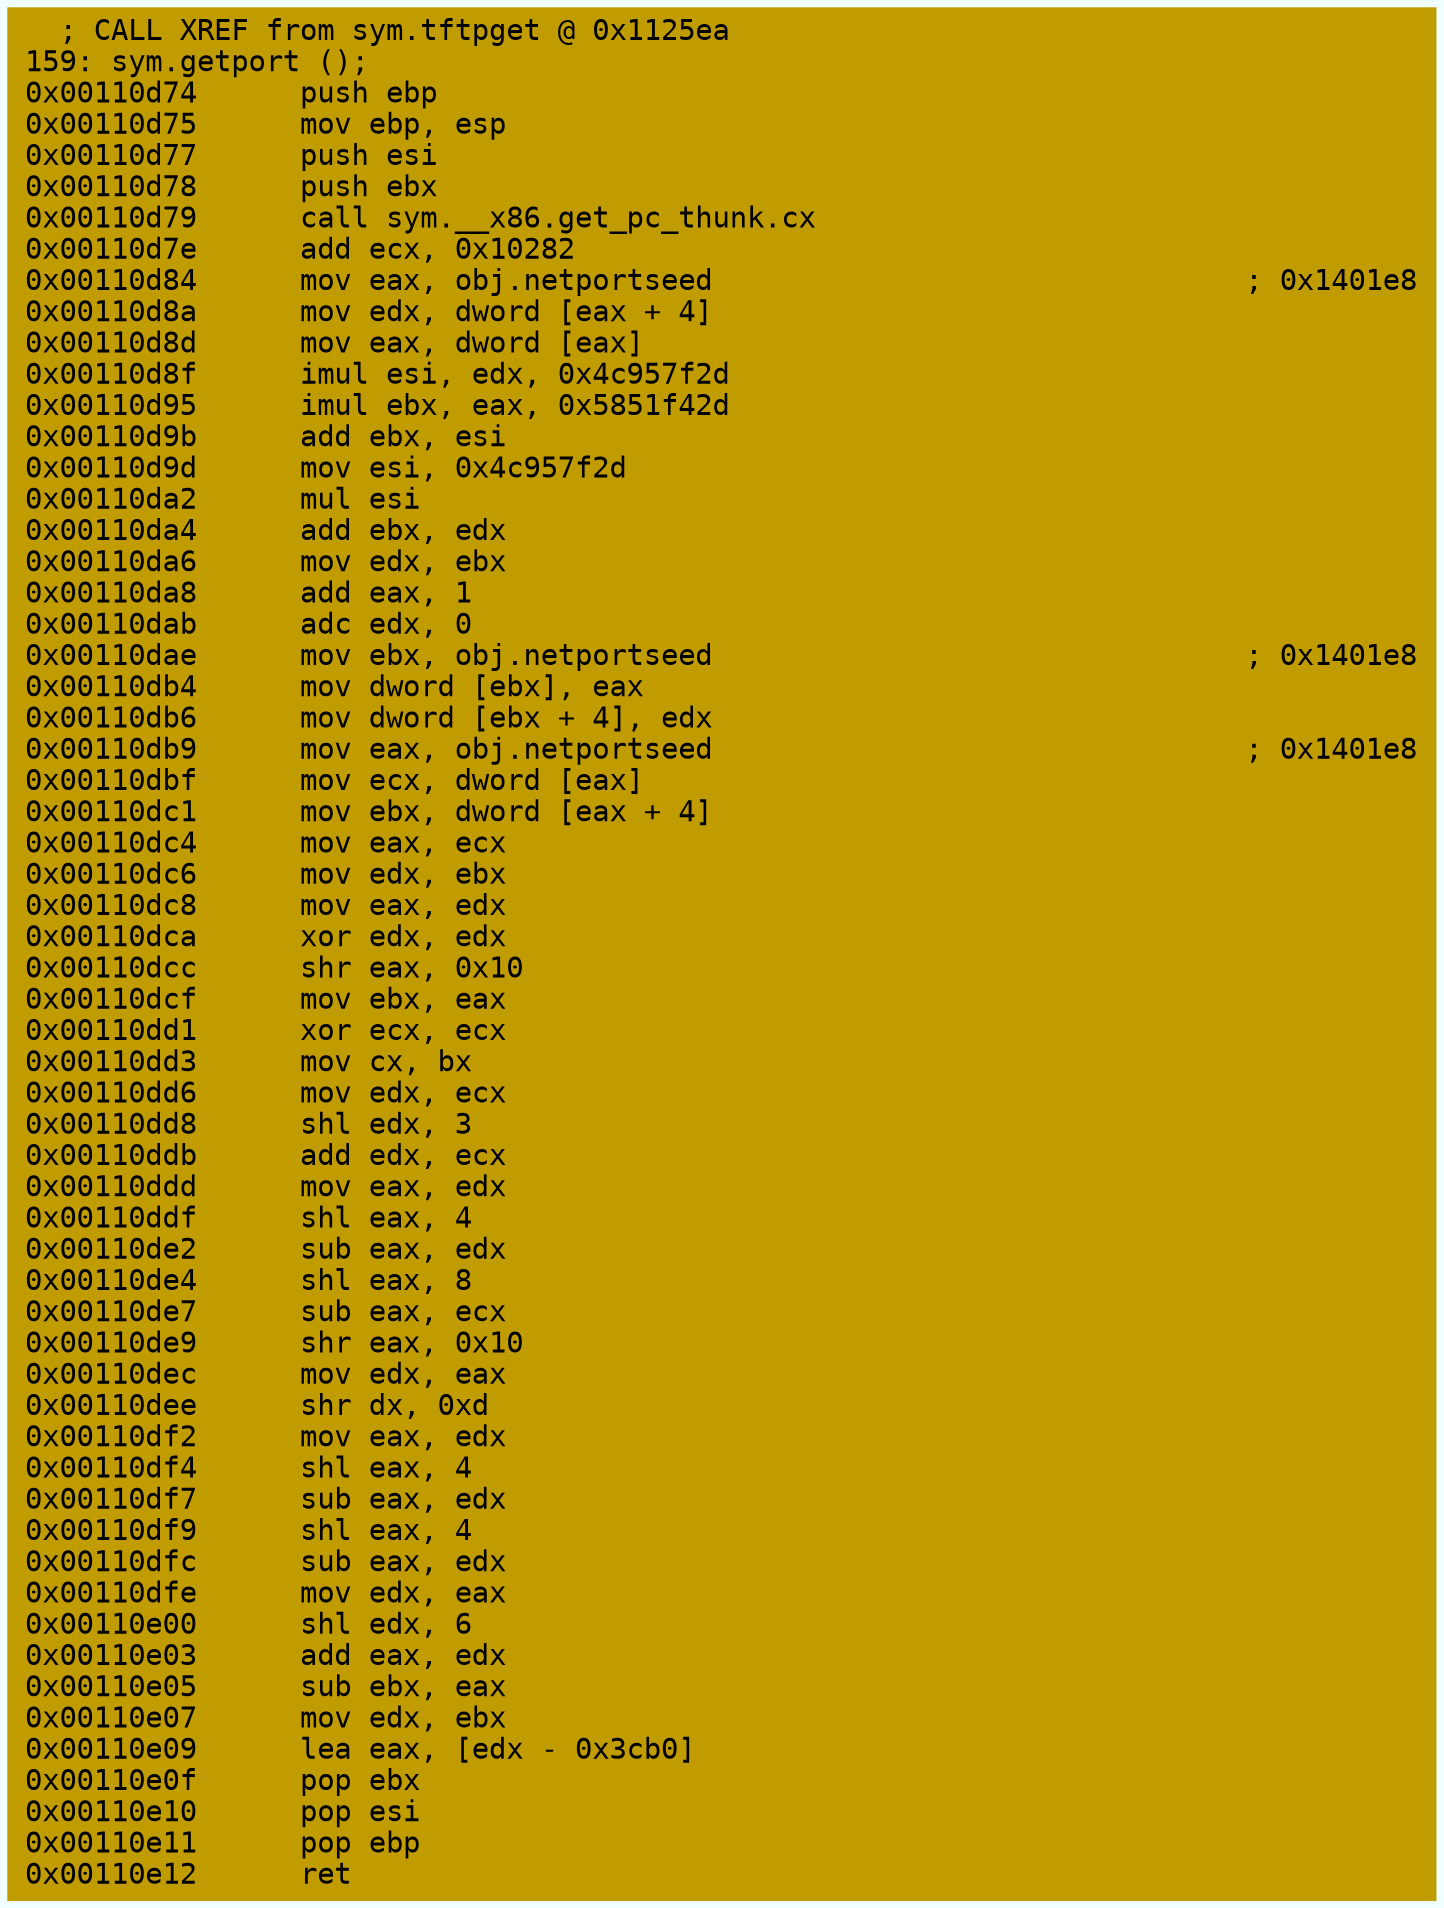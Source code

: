 digraph code {
	graph [bgcolor=azure fontsize=8 fontname="Courier" splines="ortho"];
	node [fillcolor=gray style=filled shape=box];
	edge [arrowhead="normal"];
	"0x00110d74" [URL="sym.getport/0x00110d74", fillcolor="#c19c00",color="#c19c00", fontname="Courier",label="  ; CALL XREF from sym.tftpget @ 0x1125ea\l159: sym.getport ();\l0x00110d74      push ebp\l0x00110d75      mov ebp, esp\l0x00110d77      push esi\l0x00110d78      push ebx\l0x00110d79      call sym.__x86.get_pc_thunk.cx\l0x00110d7e      add ecx, 0x10282\l0x00110d84      mov eax, obj.netportseed                               ; 0x1401e8\l0x00110d8a      mov edx, dword [eax + 4]\l0x00110d8d      mov eax, dword [eax]\l0x00110d8f      imul esi, edx, 0x4c957f2d\l0x00110d95      imul ebx, eax, 0x5851f42d\l0x00110d9b      add ebx, esi\l0x00110d9d      mov esi, 0x4c957f2d\l0x00110da2      mul esi\l0x00110da4      add ebx, edx\l0x00110da6      mov edx, ebx\l0x00110da8      add eax, 1\l0x00110dab      adc edx, 0\l0x00110dae      mov ebx, obj.netportseed                               ; 0x1401e8\l0x00110db4      mov dword [ebx], eax\l0x00110db6      mov dword [ebx + 4], edx\l0x00110db9      mov eax, obj.netportseed                               ; 0x1401e8\l0x00110dbf      mov ecx, dword [eax]\l0x00110dc1      mov ebx, dword [eax + 4]\l0x00110dc4      mov eax, ecx\l0x00110dc6      mov edx, ebx\l0x00110dc8      mov eax, edx\l0x00110dca      xor edx, edx\l0x00110dcc      shr eax, 0x10\l0x00110dcf      mov ebx, eax\l0x00110dd1      xor ecx, ecx\l0x00110dd3      mov cx, bx\l0x00110dd6      mov edx, ecx\l0x00110dd8      shl edx, 3\l0x00110ddb      add edx, ecx\l0x00110ddd      mov eax, edx\l0x00110ddf      shl eax, 4\l0x00110de2      sub eax, edx\l0x00110de4      shl eax, 8\l0x00110de7      sub eax, ecx\l0x00110de9      shr eax, 0x10\l0x00110dec      mov edx, eax\l0x00110dee      shr dx, 0xd\l0x00110df2      mov eax, edx\l0x00110df4      shl eax, 4\l0x00110df7      sub eax, edx\l0x00110df9      shl eax, 4\l0x00110dfc      sub eax, edx\l0x00110dfe      mov edx, eax\l0x00110e00      shl edx, 6\l0x00110e03      add eax, edx\l0x00110e05      sub ebx, eax\l0x00110e07      mov edx, ebx\l0x00110e09      lea eax, [edx - 0x3cb0]\l0x00110e0f      pop ebx\l0x00110e10      pop esi\l0x00110e11      pop ebp\l0x00110e12      ret\l"]
}
